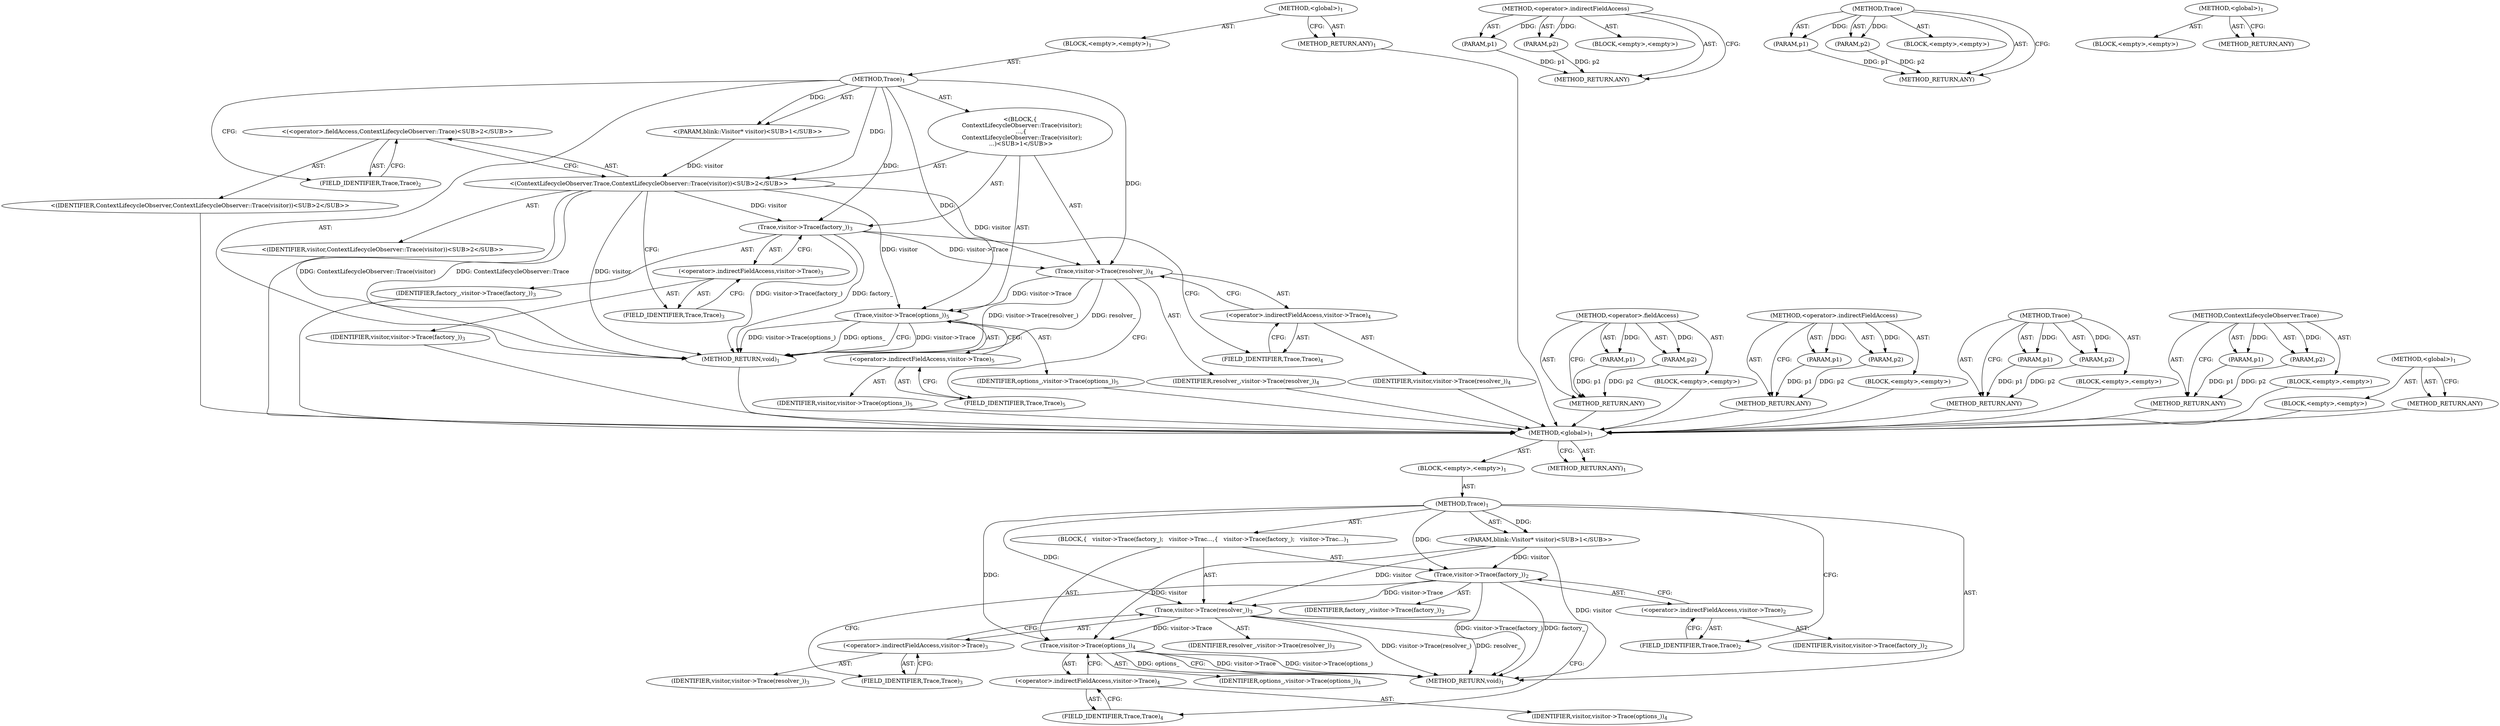 digraph "&lt;global&gt;" {
vulnerable_6 [label=<(METHOD,&lt;global&gt;)<SUB>1</SUB>>];
vulnerable_7 [label=<(BLOCK,&lt;empty&gt;,&lt;empty&gt;)<SUB>1</SUB>>];
vulnerable_8 [label=<(METHOD,Trace)<SUB>1</SUB>>];
vulnerable_9 [label="<(PARAM,blink::Visitor* visitor)<SUB>1</SUB>>"];
vulnerable_10 [label=<(BLOCK,{
   visitor-&gt;Trace(factory_);
   visitor-&gt;Trac...,{
   visitor-&gt;Trace(factory_);
   visitor-&gt;Trac...)<SUB>1</SUB>>];
vulnerable_11 [label=<(Trace,visitor-&gt;Trace(factory_))<SUB>2</SUB>>];
vulnerable_12 [label=<(&lt;operator&gt;.indirectFieldAccess,visitor-&gt;Trace)<SUB>2</SUB>>];
vulnerable_13 [label=<(IDENTIFIER,visitor,visitor-&gt;Trace(factory_))<SUB>2</SUB>>];
vulnerable_14 [label=<(FIELD_IDENTIFIER,Trace,Trace)<SUB>2</SUB>>];
vulnerable_15 [label=<(IDENTIFIER,factory_,visitor-&gt;Trace(factory_))<SUB>2</SUB>>];
vulnerable_16 [label=<(Trace,visitor-&gt;Trace(resolver_))<SUB>3</SUB>>];
vulnerable_17 [label=<(&lt;operator&gt;.indirectFieldAccess,visitor-&gt;Trace)<SUB>3</SUB>>];
vulnerable_18 [label=<(IDENTIFIER,visitor,visitor-&gt;Trace(resolver_))<SUB>3</SUB>>];
vulnerable_19 [label=<(FIELD_IDENTIFIER,Trace,Trace)<SUB>3</SUB>>];
vulnerable_20 [label=<(IDENTIFIER,resolver_,visitor-&gt;Trace(resolver_))<SUB>3</SUB>>];
vulnerable_21 [label=<(Trace,visitor-&gt;Trace(options_))<SUB>4</SUB>>];
vulnerable_22 [label=<(&lt;operator&gt;.indirectFieldAccess,visitor-&gt;Trace)<SUB>4</SUB>>];
vulnerable_23 [label=<(IDENTIFIER,visitor,visitor-&gt;Trace(options_))<SUB>4</SUB>>];
vulnerable_24 [label=<(FIELD_IDENTIFIER,Trace,Trace)<SUB>4</SUB>>];
vulnerable_25 [label=<(IDENTIFIER,options_,visitor-&gt;Trace(options_))<SUB>4</SUB>>];
vulnerable_26 [label=<(METHOD_RETURN,void)<SUB>1</SUB>>];
vulnerable_28 [label=<(METHOD_RETURN,ANY)<SUB>1</SUB>>];
vulnerable_48 [label=<(METHOD,&lt;operator&gt;.indirectFieldAccess)>];
vulnerable_49 [label=<(PARAM,p1)>];
vulnerable_50 [label=<(PARAM,p2)>];
vulnerable_51 [label=<(BLOCK,&lt;empty&gt;,&lt;empty&gt;)>];
vulnerable_52 [label=<(METHOD_RETURN,ANY)>];
vulnerable_43 [label=<(METHOD,Trace)>];
vulnerable_44 [label=<(PARAM,p1)>];
vulnerable_45 [label=<(PARAM,p2)>];
vulnerable_46 [label=<(BLOCK,&lt;empty&gt;,&lt;empty&gt;)>];
vulnerable_47 [label=<(METHOD_RETURN,ANY)>];
vulnerable_37 [label=<(METHOD,&lt;global&gt;)<SUB>1</SUB>>];
vulnerable_38 [label=<(BLOCK,&lt;empty&gt;,&lt;empty&gt;)>];
vulnerable_39 [label=<(METHOD_RETURN,ANY)>];
fixed_6 [label=<(METHOD,&lt;global&gt;)<SUB>1</SUB>>];
fixed_7 [label=<(BLOCK,&lt;empty&gt;,&lt;empty&gt;)<SUB>1</SUB>>];
fixed_8 [label=<(METHOD,Trace)<SUB>1</SUB>>];
fixed_9 [label="<(PARAM,blink::Visitor* visitor)<SUB>1</SUB>>"];
fixed_10 [label="<(BLOCK,{
  ContextLifecycleObserver::Trace(visitor);
 ...,{
  ContextLifecycleObserver::Trace(visitor);
 ...)<SUB>1</SUB>>"];
fixed_11 [label="<(ContextLifecycleObserver.Trace,ContextLifecycleObserver::Trace(visitor))<SUB>2</SUB>>"];
fixed_12 [label="<(&lt;operator&gt;.fieldAccess,ContextLifecycleObserver::Trace)<SUB>2</SUB>>"];
fixed_13 [label="<(IDENTIFIER,ContextLifecycleObserver,ContextLifecycleObserver::Trace(visitor))<SUB>2</SUB>>"];
fixed_14 [label=<(FIELD_IDENTIFIER,Trace,Trace)<SUB>2</SUB>>];
fixed_15 [label="<(IDENTIFIER,visitor,ContextLifecycleObserver::Trace(visitor))<SUB>2</SUB>>"];
fixed_16 [label=<(Trace,visitor-&gt;Trace(factory_))<SUB>3</SUB>>];
fixed_17 [label=<(&lt;operator&gt;.indirectFieldAccess,visitor-&gt;Trace)<SUB>3</SUB>>];
fixed_18 [label=<(IDENTIFIER,visitor,visitor-&gt;Trace(factory_))<SUB>3</SUB>>];
fixed_19 [label=<(FIELD_IDENTIFIER,Trace,Trace)<SUB>3</SUB>>];
fixed_20 [label=<(IDENTIFIER,factory_,visitor-&gt;Trace(factory_))<SUB>3</SUB>>];
fixed_21 [label=<(Trace,visitor-&gt;Trace(resolver_))<SUB>4</SUB>>];
fixed_22 [label=<(&lt;operator&gt;.indirectFieldAccess,visitor-&gt;Trace)<SUB>4</SUB>>];
fixed_23 [label=<(IDENTIFIER,visitor,visitor-&gt;Trace(resolver_))<SUB>4</SUB>>];
fixed_24 [label=<(FIELD_IDENTIFIER,Trace,Trace)<SUB>4</SUB>>];
fixed_25 [label=<(IDENTIFIER,resolver_,visitor-&gt;Trace(resolver_))<SUB>4</SUB>>];
fixed_26 [label=<(Trace,visitor-&gt;Trace(options_))<SUB>5</SUB>>];
fixed_27 [label=<(&lt;operator&gt;.indirectFieldAccess,visitor-&gt;Trace)<SUB>5</SUB>>];
fixed_28 [label=<(IDENTIFIER,visitor,visitor-&gt;Trace(options_))<SUB>5</SUB>>];
fixed_29 [label=<(FIELD_IDENTIFIER,Trace,Trace)<SUB>5</SUB>>];
fixed_30 [label=<(IDENTIFIER,options_,visitor-&gt;Trace(options_))<SUB>5</SUB>>];
fixed_31 [label=<(METHOD_RETURN,void)<SUB>1</SUB>>];
fixed_33 [label=<(METHOD_RETURN,ANY)<SUB>1</SUB>>];
fixed_53 [label=<(METHOD,&lt;operator&gt;.fieldAccess)>];
fixed_54 [label=<(PARAM,p1)>];
fixed_55 [label=<(PARAM,p2)>];
fixed_56 [label=<(BLOCK,&lt;empty&gt;,&lt;empty&gt;)>];
fixed_57 [label=<(METHOD_RETURN,ANY)>];
fixed_63 [label=<(METHOD,&lt;operator&gt;.indirectFieldAccess)>];
fixed_64 [label=<(PARAM,p1)>];
fixed_65 [label=<(PARAM,p2)>];
fixed_66 [label=<(BLOCK,&lt;empty&gt;,&lt;empty&gt;)>];
fixed_67 [label=<(METHOD_RETURN,ANY)>];
fixed_58 [label=<(METHOD,Trace)>];
fixed_59 [label=<(PARAM,p1)>];
fixed_60 [label=<(PARAM,p2)>];
fixed_61 [label=<(BLOCK,&lt;empty&gt;,&lt;empty&gt;)>];
fixed_62 [label=<(METHOD_RETURN,ANY)>];
fixed_48 [label=<(METHOD,ContextLifecycleObserver.Trace)>];
fixed_49 [label=<(PARAM,p1)>];
fixed_50 [label=<(PARAM,p2)>];
fixed_51 [label=<(BLOCK,&lt;empty&gt;,&lt;empty&gt;)>];
fixed_52 [label=<(METHOD_RETURN,ANY)>];
fixed_42 [label=<(METHOD,&lt;global&gt;)<SUB>1</SUB>>];
fixed_43 [label=<(BLOCK,&lt;empty&gt;,&lt;empty&gt;)>];
fixed_44 [label=<(METHOD_RETURN,ANY)>];
vulnerable_6 -> vulnerable_7  [key=0, label="AST: "];
vulnerable_6 -> vulnerable_28  [key=0, label="AST: "];
vulnerable_6 -> vulnerable_28  [key=1, label="CFG: "];
vulnerable_7 -> vulnerable_8  [key=0, label="AST: "];
vulnerable_8 -> vulnerable_9  [key=0, label="AST: "];
vulnerable_8 -> vulnerable_9  [key=1, label="DDG: "];
vulnerable_8 -> vulnerable_10  [key=0, label="AST: "];
vulnerable_8 -> vulnerable_26  [key=0, label="AST: "];
vulnerable_8 -> vulnerable_14  [key=0, label="CFG: "];
vulnerable_8 -> vulnerable_11  [key=0, label="DDG: "];
vulnerable_8 -> vulnerable_16  [key=0, label="DDG: "];
vulnerable_8 -> vulnerable_21  [key=0, label="DDG: "];
vulnerable_9 -> vulnerable_26  [key=0, label="DDG: visitor"];
vulnerable_9 -> vulnerable_11  [key=0, label="DDG: visitor"];
vulnerable_9 -> vulnerable_16  [key=0, label="DDG: visitor"];
vulnerable_9 -> vulnerable_21  [key=0, label="DDG: visitor"];
vulnerable_10 -> vulnerable_11  [key=0, label="AST: "];
vulnerable_10 -> vulnerable_16  [key=0, label="AST: "];
vulnerable_10 -> vulnerable_21  [key=0, label="AST: "];
vulnerable_11 -> vulnerable_12  [key=0, label="AST: "];
vulnerable_11 -> vulnerable_15  [key=0, label="AST: "];
vulnerable_11 -> vulnerable_19  [key=0, label="CFG: "];
vulnerable_11 -> vulnerable_26  [key=0, label="DDG: visitor-&gt;Trace(factory_)"];
vulnerable_11 -> vulnerable_26  [key=1, label="DDG: factory_"];
vulnerable_11 -> vulnerable_16  [key=0, label="DDG: visitor-&gt;Trace"];
vulnerable_12 -> vulnerable_13  [key=0, label="AST: "];
vulnerable_12 -> vulnerable_14  [key=0, label="AST: "];
vulnerable_12 -> vulnerable_11  [key=0, label="CFG: "];
vulnerable_14 -> vulnerable_12  [key=0, label="CFG: "];
vulnerable_16 -> vulnerable_17  [key=0, label="AST: "];
vulnerable_16 -> vulnerable_20  [key=0, label="AST: "];
vulnerable_16 -> vulnerable_24  [key=0, label="CFG: "];
vulnerable_16 -> vulnerable_26  [key=0, label="DDG: visitor-&gt;Trace(resolver_)"];
vulnerable_16 -> vulnerable_26  [key=1, label="DDG: resolver_"];
vulnerable_16 -> vulnerable_21  [key=0, label="DDG: visitor-&gt;Trace"];
vulnerable_17 -> vulnerable_18  [key=0, label="AST: "];
vulnerable_17 -> vulnerable_19  [key=0, label="AST: "];
vulnerable_17 -> vulnerable_16  [key=0, label="CFG: "];
vulnerable_19 -> vulnerable_17  [key=0, label="CFG: "];
vulnerable_21 -> vulnerable_22  [key=0, label="AST: "];
vulnerable_21 -> vulnerable_25  [key=0, label="AST: "];
vulnerable_21 -> vulnerable_26  [key=0, label="CFG: "];
vulnerable_21 -> vulnerable_26  [key=1, label="DDG: visitor-&gt;Trace"];
vulnerable_21 -> vulnerable_26  [key=2, label="DDG: visitor-&gt;Trace(options_)"];
vulnerable_21 -> vulnerable_26  [key=3, label="DDG: options_"];
vulnerable_22 -> vulnerable_23  [key=0, label="AST: "];
vulnerable_22 -> vulnerable_24  [key=0, label="AST: "];
vulnerable_22 -> vulnerable_21  [key=0, label="CFG: "];
vulnerable_24 -> vulnerable_22  [key=0, label="CFG: "];
vulnerable_48 -> vulnerable_49  [key=0, label="AST: "];
vulnerable_48 -> vulnerable_49  [key=1, label="DDG: "];
vulnerable_48 -> vulnerable_51  [key=0, label="AST: "];
vulnerable_48 -> vulnerable_50  [key=0, label="AST: "];
vulnerable_48 -> vulnerable_50  [key=1, label="DDG: "];
vulnerable_48 -> vulnerable_52  [key=0, label="AST: "];
vulnerable_48 -> vulnerable_52  [key=1, label="CFG: "];
vulnerable_49 -> vulnerable_52  [key=0, label="DDG: p1"];
vulnerable_50 -> vulnerable_52  [key=0, label="DDG: p2"];
vulnerable_43 -> vulnerable_44  [key=0, label="AST: "];
vulnerable_43 -> vulnerable_44  [key=1, label="DDG: "];
vulnerable_43 -> vulnerable_46  [key=0, label="AST: "];
vulnerable_43 -> vulnerable_45  [key=0, label="AST: "];
vulnerable_43 -> vulnerable_45  [key=1, label="DDG: "];
vulnerable_43 -> vulnerable_47  [key=0, label="AST: "];
vulnerable_43 -> vulnerable_47  [key=1, label="CFG: "];
vulnerable_44 -> vulnerable_47  [key=0, label="DDG: p1"];
vulnerable_45 -> vulnerable_47  [key=0, label="DDG: p2"];
vulnerable_37 -> vulnerable_38  [key=0, label="AST: "];
vulnerable_37 -> vulnerable_39  [key=0, label="AST: "];
vulnerable_37 -> vulnerable_39  [key=1, label="CFG: "];
fixed_6 -> fixed_7  [key=0, label="AST: "];
fixed_6 -> fixed_33  [key=0, label="AST: "];
fixed_6 -> fixed_33  [key=1, label="CFG: "];
fixed_7 -> fixed_8  [key=0, label="AST: "];
fixed_8 -> fixed_9  [key=0, label="AST: "];
fixed_8 -> fixed_9  [key=1, label="DDG: "];
fixed_8 -> fixed_10  [key=0, label="AST: "];
fixed_8 -> fixed_31  [key=0, label="AST: "];
fixed_8 -> fixed_14  [key=0, label="CFG: "];
fixed_8 -> fixed_11  [key=0, label="DDG: "];
fixed_8 -> fixed_16  [key=0, label="DDG: "];
fixed_8 -> fixed_21  [key=0, label="DDG: "];
fixed_8 -> fixed_26  [key=0, label="DDG: "];
fixed_9 -> fixed_11  [key=0, label="DDG: visitor"];
fixed_10 -> fixed_11  [key=0, label="AST: "];
fixed_10 -> fixed_16  [key=0, label="AST: "];
fixed_10 -> fixed_21  [key=0, label="AST: "];
fixed_10 -> fixed_26  [key=0, label="AST: "];
fixed_11 -> fixed_12  [key=0, label="AST: "];
fixed_11 -> fixed_15  [key=0, label="AST: "];
fixed_11 -> fixed_19  [key=0, label="CFG: "];
fixed_11 -> fixed_31  [key=0, label="DDG: ContextLifecycleObserver::Trace"];
fixed_11 -> fixed_31  [key=1, label="DDG: visitor"];
fixed_11 -> fixed_31  [key=2, label="DDG: ContextLifecycleObserver::Trace(visitor)"];
fixed_11 -> fixed_16  [key=0, label="DDG: visitor"];
fixed_11 -> fixed_21  [key=0, label="DDG: visitor"];
fixed_11 -> fixed_26  [key=0, label="DDG: visitor"];
fixed_12 -> fixed_13  [key=0, label="AST: "];
fixed_12 -> fixed_14  [key=0, label="AST: "];
fixed_12 -> fixed_11  [key=0, label="CFG: "];
fixed_13 -> vulnerable_6  [key=0];
fixed_14 -> fixed_12  [key=0, label="CFG: "];
fixed_15 -> vulnerable_6  [key=0];
fixed_16 -> fixed_17  [key=0, label="AST: "];
fixed_16 -> fixed_20  [key=0, label="AST: "];
fixed_16 -> fixed_24  [key=0, label="CFG: "];
fixed_16 -> fixed_31  [key=0, label="DDG: visitor-&gt;Trace(factory_)"];
fixed_16 -> fixed_31  [key=1, label="DDG: factory_"];
fixed_16 -> fixed_21  [key=0, label="DDG: visitor-&gt;Trace"];
fixed_17 -> fixed_18  [key=0, label="AST: "];
fixed_17 -> fixed_19  [key=0, label="AST: "];
fixed_17 -> fixed_16  [key=0, label="CFG: "];
fixed_18 -> vulnerable_6  [key=0];
fixed_19 -> fixed_17  [key=0, label="CFG: "];
fixed_20 -> vulnerable_6  [key=0];
fixed_21 -> fixed_22  [key=0, label="AST: "];
fixed_21 -> fixed_25  [key=0, label="AST: "];
fixed_21 -> fixed_29  [key=0, label="CFG: "];
fixed_21 -> fixed_31  [key=0, label="DDG: visitor-&gt;Trace(resolver_)"];
fixed_21 -> fixed_31  [key=1, label="DDG: resolver_"];
fixed_21 -> fixed_26  [key=0, label="DDG: visitor-&gt;Trace"];
fixed_22 -> fixed_23  [key=0, label="AST: "];
fixed_22 -> fixed_24  [key=0, label="AST: "];
fixed_22 -> fixed_21  [key=0, label="CFG: "];
fixed_23 -> vulnerable_6  [key=0];
fixed_24 -> fixed_22  [key=0, label="CFG: "];
fixed_25 -> vulnerable_6  [key=0];
fixed_26 -> fixed_27  [key=0, label="AST: "];
fixed_26 -> fixed_30  [key=0, label="AST: "];
fixed_26 -> fixed_31  [key=0, label="CFG: "];
fixed_26 -> fixed_31  [key=1, label="DDG: visitor-&gt;Trace"];
fixed_26 -> fixed_31  [key=2, label="DDG: visitor-&gt;Trace(options_)"];
fixed_26 -> fixed_31  [key=3, label="DDG: options_"];
fixed_27 -> fixed_28  [key=0, label="AST: "];
fixed_27 -> fixed_29  [key=0, label="AST: "];
fixed_27 -> fixed_26  [key=0, label="CFG: "];
fixed_28 -> vulnerable_6  [key=0];
fixed_29 -> fixed_27  [key=0, label="CFG: "];
fixed_30 -> vulnerable_6  [key=0];
fixed_31 -> vulnerable_6  [key=0];
fixed_33 -> vulnerable_6  [key=0];
fixed_53 -> fixed_54  [key=0, label="AST: "];
fixed_53 -> fixed_54  [key=1, label="DDG: "];
fixed_53 -> fixed_56  [key=0, label="AST: "];
fixed_53 -> fixed_55  [key=0, label="AST: "];
fixed_53 -> fixed_55  [key=1, label="DDG: "];
fixed_53 -> fixed_57  [key=0, label="AST: "];
fixed_53 -> fixed_57  [key=1, label="CFG: "];
fixed_54 -> fixed_57  [key=0, label="DDG: p1"];
fixed_55 -> fixed_57  [key=0, label="DDG: p2"];
fixed_56 -> vulnerable_6  [key=0];
fixed_57 -> vulnerable_6  [key=0];
fixed_63 -> fixed_64  [key=0, label="AST: "];
fixed_63 -> fixed_64  [key=1, label="DDG: "];
fixed_63 -> fixed_66  [key=0, label="AST: "];
fixed_63 -> fixed_65  [key=0, label="AST: "];
fixed_63 -> fixed_65  [key=1, label="DDG: "];
fixed_63 -> fixed_67  [key=0, label="AST: "];
fixed_63 -> fixed_67  [key=1, label="CFG: "];
fixed_64 -> fixed_67  [key=0, label="DDG: p1"];
fixed_65 -> fixed_67  [key=0, label="DDG: p2"];
fixed_66 -> vulnerable_6  [key=0];
fixed_67 -> vulnerable_6  [key=0];
fixed_58 -> fixed_59  [key=0, label="AST: "];
fixed_58 -> fixed_59  [key=1, label="DDG: "];
fixed_58 -> fixed_61  [key=0, label="AST: "];
fixed_58 -> fixed_60  [key=0, label="AST: "];
fixed_58 -> fixed_60  [key=1, label="DDG: "];
fixed_58 -> fixed_62  [key=0, label="AST: "];
fixed_58 -> fixed_62  [key=1, label="CFG: "];
fixed_59 -> fixed_62  [key=0, label="DDG: p1"];
fixed_60 -> fixed_62  [key=0, label="DDG: p2"];
fixed_61 -> vulnerable_6  [key=0];
fixed_62 -> vulnerable_6  [key=0];
fixed_48 -> fixed_49  [key=0, label="AST: "];
fixed_48 -> fixed_49  [key=1, label="DDG: "];
fixed_48 -> fixed_51  [key=0, label="AST: "];
fixed_48 -> fixed_50  [key=0, label="AST: "];
fixed_48 -> fixed_50  [key=1, label="DDG: "];
fixed_48 -> fixed_52  [key=0, label="AST: "];
fixed_48 -> fixed_52  [key=1, label="CFG: "];
fixed_49 -> fixed_52  [key=0, label="DDG: p1"];
fixed_50 -> fixed_52  [key=0, label="DDG: p2"];
fixed_51 -> vulnerable_6  [key=0];
fixed_52 -> vulnerable_6  [key=0];
fixed_42 -> fixed_43  [key=0, label="AST: "];
fixed_42 -> fixed_44  [key=0, label="AST: "];
fixed_42 -> fixed_44  [key=1, label="CFG: "];
fixed_43 -> vulnerable_6  [key=0];
fixed_44 -> vulnerable_6  [key=0];
}
